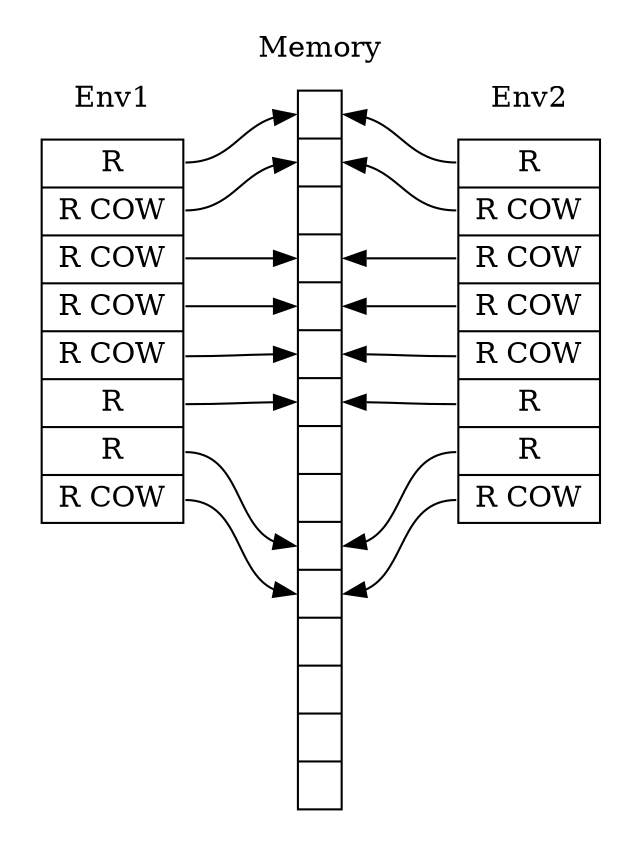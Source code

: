 digraph G 
{
	nodesep = 0.05;
	node [shape = record, width = 0.1, height = 0.1];
	
	subgraph cluster0
	{
		env1 [label = "<p0> R |<p1> R COW |<p2> R COW |<p3> R COW |<p4> R COW |<p5> R |<p6> R |<p7> R COW", height = 2.5];
		color = "#00000000";
		label = "Env1";
	}
	subgraph cluster1
	{
		mem [label = "<p0> |<p1> |<p2> |<p3> |<p4> |<p5> |<p6> |<p7> |<p8> |<p9> |<p10> |<p11> |<p12> |<p13> |<p14> ", height = 2.5];
		color = "#00000000";
		label = "Memory";
	}
	subgraph cluster2
	{
		env2 [label = "<p0> R |<p1> R COW |<p2> R COW |<p3> R COW |<p4> R COW |<p5> R |<p6> R |<p7> R COW", height = 2.5];
		color = "#00000000";
		label = "Env2";
	rankdir = RL;
	}

	rankdir = LR;
	env1:p0 -> mem:p0;
	env1:p1 -> mem:p1;
	env1:p2 -> mem:p3;
	env1:p3 -> mem:p4;
	env1:p4 -> mem:p5;
	env1:p5 -> mem:p6;
	env1:p6 -> mem:p9;
	env1:p7 -> mem:p10;
	
	mem:p0 -> env2:p0 [dir = back];
	mem:p1 -> env2:p1 [dir = back];
	mem:p3 -> env2:p2 [dir = back];
	mem:p4 -> env2:p3 [dir = back];
	mem:p5 -> env2:p4 [dir = back];
	mem:p6 -> env2:p5 [dir = back];
	mem:p9 -> env2:p6 [dir = back];
	mem:p10-> env2:p7 [dir = back];

	/*env2:p0 -> mem:p0;
	env2:p1 -> mem:p1;
	env2:p2 -> mem:p3;
	env2:p3 -> mem:p4;
	env2:p4 -> mem:p5;
	env2:p5 -> mem:p6;
	env2:p6 -> mem:p9;
	env2:p7 -> mem:p10;*/
}
